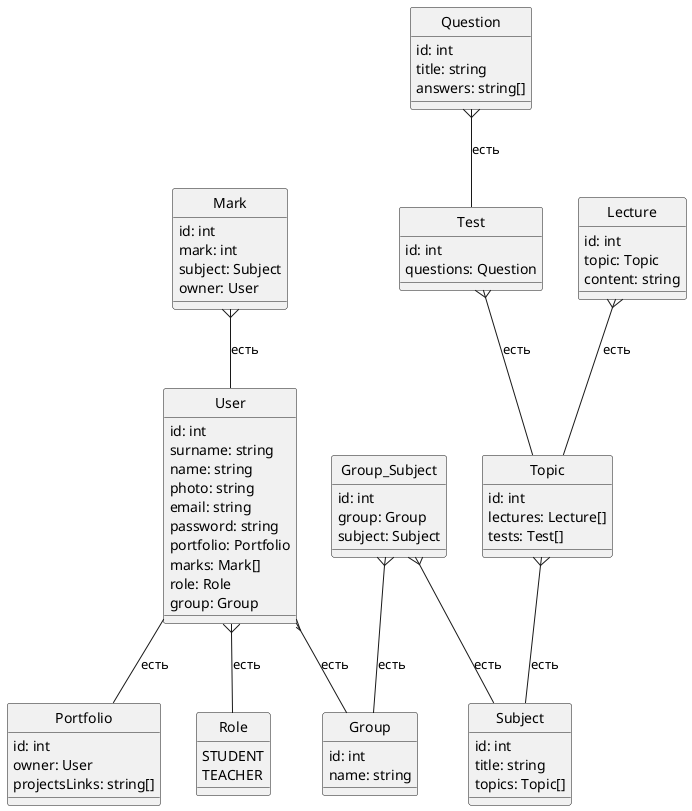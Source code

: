 @startuml
hide circle

class User {
id: int
surname: string
name: string
photo: string
email: string
password: string
portfolio: Portfolio
marks: Mark[]
role: Role
group: Group
}

class Group {
id: int
name: string
}

enum Role {
STUDENT
TEACHER
}

class Mark {
id: int
mark: int
subject: Subject
owner: User
}

class Portfolio {
id: int
owner: User
projectsLinks: string[]

}

class Topic {
id: int
lectures: Lecture[]
tests: Test[]
}

class Lecture {
id: int
topic: Topic
content: string
}

class Test {
id: int
questions: Question
}

class Question {
id: int
title: string
answers: string[]
}

class Subject {
id: int
title: string
topics: Topic[]
}

class Group_Subject {
id: int
group: Group
subject: Subject
}

User }-- Role: есть
User -- Portfolio: есть
Lecture }-- Topic: есть
Test }-- Topic: есть
User }-- Group: есть
Mark }-- User: есть
Question }-- Test: есть
Group_Subject }-- Group: есть
Group_Subject }-- Subject: есть
Topic }-- Subject: есть
@enduml
